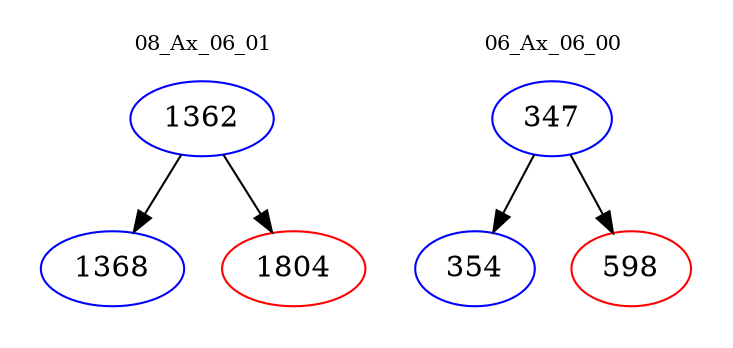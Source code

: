 digraph{
subgraph cluster_0 {
color = white
label = "08_Ax_06_01";
fontsize=10;
T0_1362 [label="1362", color="blue"]
T0_1362 -> T0_1368 [color="black"]
T0_1368 [label="1368", color="blue"]
T0_1362 -> T0_1804 [color="black"]
T0_1804 [label="1804", color="red"]
}
subgraph cluster_1 {
color = white
label = "06_Ax_06_00";
fontsize=10;
T1_347 [label="347", color="blue"]
T1_347 -> T1_354 [color="black"]
T1_354 [label="354", color="blue"]
T1_347 -> T1_598 [color="black"]
T1_598 [label="598", color="red"]
}
}
